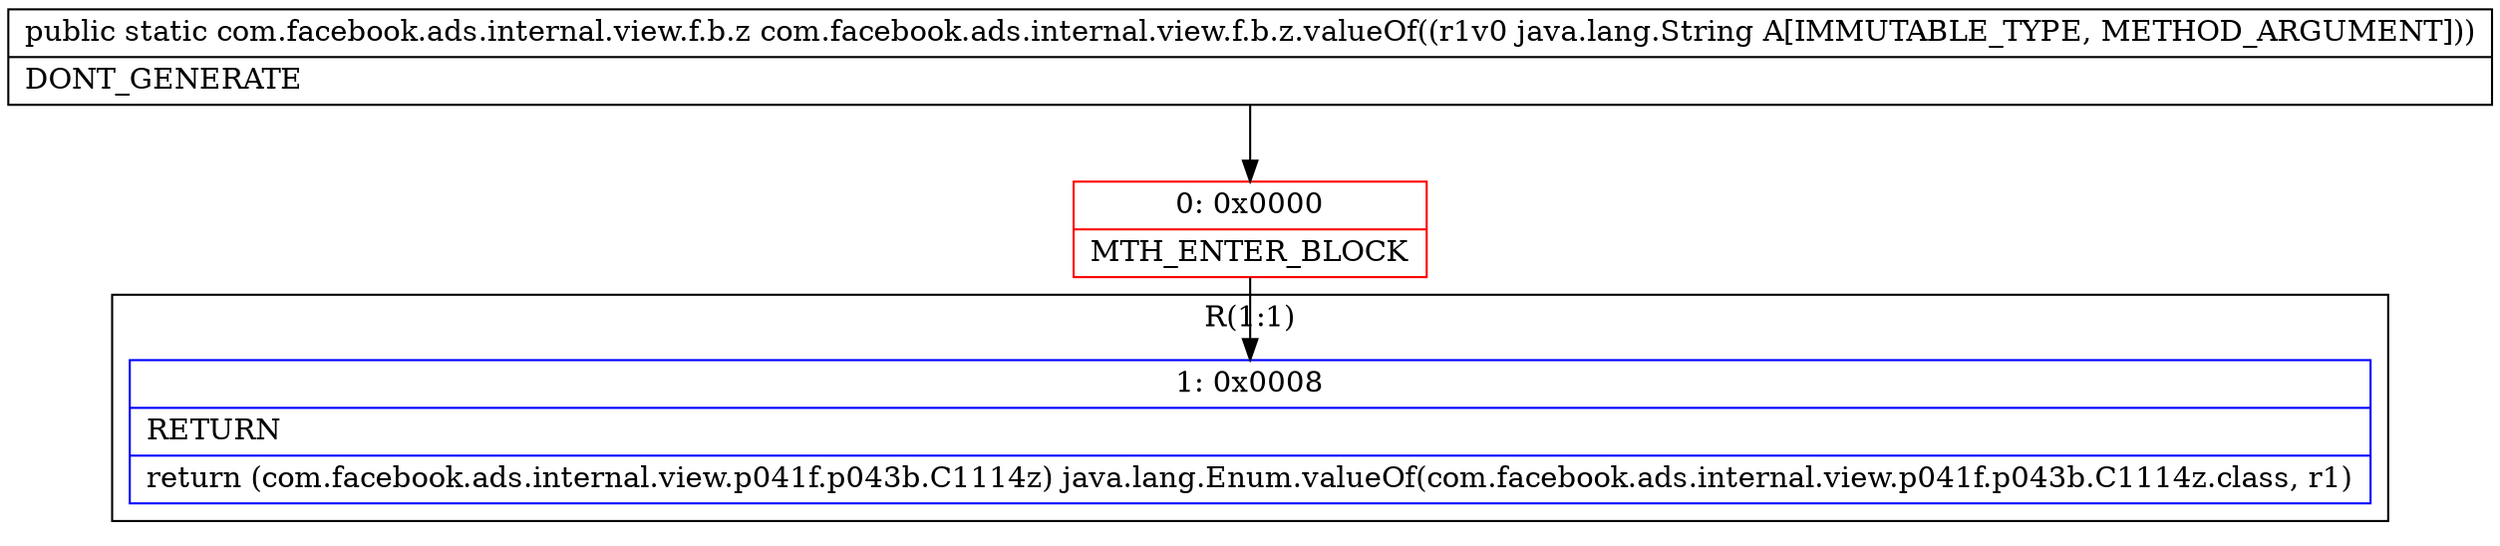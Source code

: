 digraph "CFG forcom.facebook.ads.internal.view.f.b.z.valueOf(Ljava\/lang\/String;)Lcom\/facebook\/ads\/internal\/view\/f\/b\/z;" {
subgraph cluster_Region_351673956 {
label = "R(1:1)";
node [shape=record,color=blue];
Node_1 [shape=record,label="{1\:\ 0x0008|RETURN\l|return (com.facebook.ads.internal.view.p041f.p043b.C1114z) java.lang.Enum.valueOf(com.facebook.ads.internal.view.p041f.p043b.C1114z.class, r1)\l}"];
}
Node_0 [shape=record,color=red,label="{0\:\ 0x0000|MTH_ENTER_BLOCK\l}"];
MethodNode[shape=record,label="{public static com.facebook.ads.internal.view.f.b.z com.facebook.ads.internal.view.f.b.z.valueOf((r1v0 java.lang.String A[IMMUTABLE_TYPE, METHOD_ARGUMENT]))  | DONT_GENERATE\l}"];
MethodNode -> Node_0;
Node_0 -> Node_1;
}

